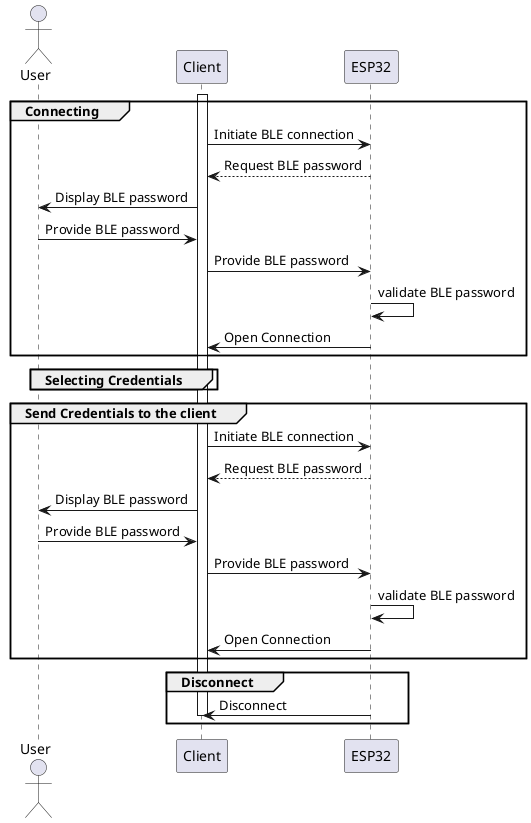 @startuml
Actor User

group Connecting
    Activate Client
    Client -> ESP32: Initiate BLE connection
    ESP32 --> Client: Request BLE password
    Client -> User: Display BLE password
    User -> Client: Provide BLE password
    Client -> ESP32: Provide BLE password
    ESP32 -> ESP32: validate BLE password
    ESP32 -> Client: Open Connection
end

group Selecting Credentials
    
end

group Send Credentials to the client
    Client -> ESP32: Initiate BLE connection
    ESP32 --> Client: Request BLE password
    Client -> User: Display BLE password
    User -> Client: Provide BLE password
    Client -> ESP32: Provide BLE password
    ESP32 -> ESP32: validate BLE password
    ESP32 -> Client: Open Connection
end

group Disconnect
    ESP32 -> Client: Disconnect
    deactivate Client
    deactivate ESP32
end

@enduml
